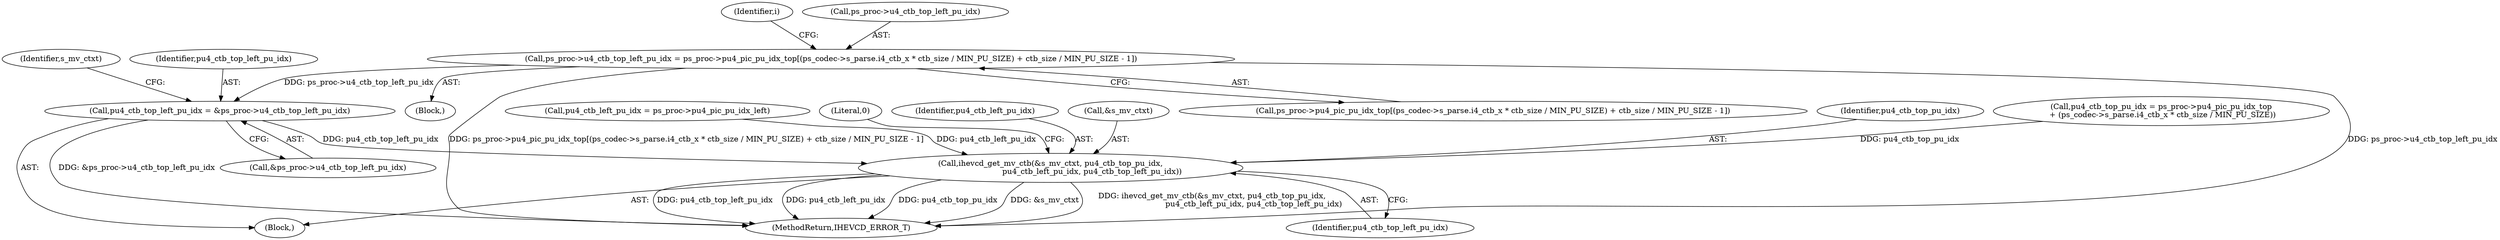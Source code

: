 digraph "0_Android_bcfc7124f6ef9f1ec128fb2e90de774a5b33d199_0@array" {
"1003697" [label="(Call,ps_proc->u4_ctb_top_left_pu_idx = ps_proc->pu4_pic_pu_idx_top[(ps_codec->s_parse.i4_ctb_x * ctb_size / MIN_PU_SIZE) + ctb_size / MIN_PU_SIZE - 1])"];
"1003290" [label="(Call,pu4_ctb_top_left_pu_idx = &ps_proc->u4_ctb_top_left_pu_idx)"];
"1003411" [label="(Call,ihevcd_get_mv_ctb(&s_mv_ctxt, pu4_ctb_top_pu_idx,\n                                  pu4_ctb_left_pu_idx, pu4_ctb_top_left_pu_idx))"];
"1003299" [label="(Identifier,s_mv_ctxt)"];
"1003722" [label="(Identifier,i)"];
"1003290" [label="(Call,pu4_ctb_top_left_pu_idx = &ps_proc->u4_ctb_top_left_pu_idx)"];
"1003778" [label="(Literal,0)"];
"1003674" [label="(Block,)"];
"1003416" [label="(Identifier,pu4_ctb_top_left_pu_idx)"];
"1005173" [label="(MethodReturn,IHEVCD_ERROR_T)"];
"1003415" [label="(Identifier,pu4_ctb_left_pu_idx)"];
"1003191" [label="(Block,)"];
"1003412" [label="(Call,&s_mv_ctxt)"];
"1003291" [label="(Identifier,pu4_ctb_top_left_pu_idx)"];
"1003292" [label="(Call,&ps_proc->u4_ctb_top_left_pu_idx)"];
"1003414" [label="(Identifier,pu4_ctb_top_pu_idx)"];
"1003411" [label="(Call,ihevcd_get_mv_ctb(&s_mv_ctxt, pu4_ctb_top_pu_idx,\n                                  pu4_ctb_left_pu_idx, pu4_ctb_top_left_pu_idx))"];
"1003270" [label="(Call,pu4_ctb_top_pu_idx = ps_proc->pu4_pic_pu_idx_top\n + (ps_codec->s_parse.i4_ctb_x * ctb_size / MIN_PU_SIZE))"];
"1003701" [label="(Call,ps_proc->pu4_pic_pu_idx_top[(ps_codec->s_parse.i4_ctb_x * ctb_size / MIN_PU_SIZE) + ctb_size / MIN_PU_SIZE - 1])"];
"1003697" [label="(Call,ps_proc->u4_ctb_top_left_pu_idx = ps_proc->pu4_pic_pu_idx_top[(ps_codec->s_parse.i4_ctb_x * ctb_size / MIN_PU_SIZE) + ctb_size / MIN_PU_SIZE - 1])"];
"1003285" [label="(Call,pu4_ctb_left_pu_idx = ps_proc->pu4_pic_pu_idx_left)"];
"1003698" [label="(Call,ps_proc->u4_ctb_top_left_pu_idx)"];
"1003697" -> "1003674"  [label="AST: "];
"1003697" -> "1003701"  [label="CFG: "];
"1003698" -> "1003697"  [label="AST: "];
"1003701" -> "1003697"  [label="AST: "];
"1003722" -> "1003697"  [label="CFG: "];
"1003697" -> "1005173"  [label="DDG: ps_proc->u4_ctb_top_left_pu_idx"];
"1003697" -> "1005173"  [label="DDG: ps_proc->pu4_pic_pu_idx_top[(ps_codec->s_parse.i4_ctb_x * ctb_size / MIN_PU_SIZE) + ctb_size / MIN_PU_SIZE - 1]"];
"1003697" -> "1003290"  [label="DDG: ps_proc->u4_ctb_top_left_pu_idx"];
"1003290" -> "1003191"  [label="AST: "];
"1003290" -> "1003292"  [label="CFG: "];
"1003291" -> "1003290"  [label="AST: "];
"1003292" -> "1003290"  [label="AST: "];
"1003299" -> "1003290"  [label="CFG: "];
"1003290" -> "1005173"  [label="DDG: &ps_proc->u4_ctb_top_left_pu_idx"];
"1003290" -> "1003411"  [label="DDG: pu4_ctb_top_left_pu_idx"];
"1003411" -> "1003191"  [label="AST: "];
"1003411" -> "1003416"  [label="CFG: "];
"1003412" -> "1003411"  [label="AST: "];
"1003414" -> "1003411"  [label="AST: "];
"1003415" -> "1003411"  [label="AST: "];
"1003416" -> "1003411"  [label="AST: "];
"1003778" -> "1003411"  [label="CFG: "];
"1003411" -> "1005173"  [label="DDG: pu4_ctb_top_left_pu_idx"];
"1003411" -> "1005173"  [label="DDG: pu4_ctb_left_pu_idx"];
"1003411" -> "1005173"  [label="DDG: pu4_ctb_top_pu_idx"];
"1003411" -> "1005173"  [label="DDG: &s_mv_ctxt"];
"1003411" -> "1005173"  [label="DDG: ihevcd_get_mv_ctb(&s_mv_ctxt, pu4_ctb_top_pu_idx,\n                                  pu4_ctb_left_pu_idx, pu4_ctb_top_left_pu_idx)"];
"1003270" -> "1003411"  [label="DDG: pu4_ctb_top_pu_idx"];
"1003285" -> "1003411"  [label="DDG: pu4_ctb_left_pu_idx"];
}
